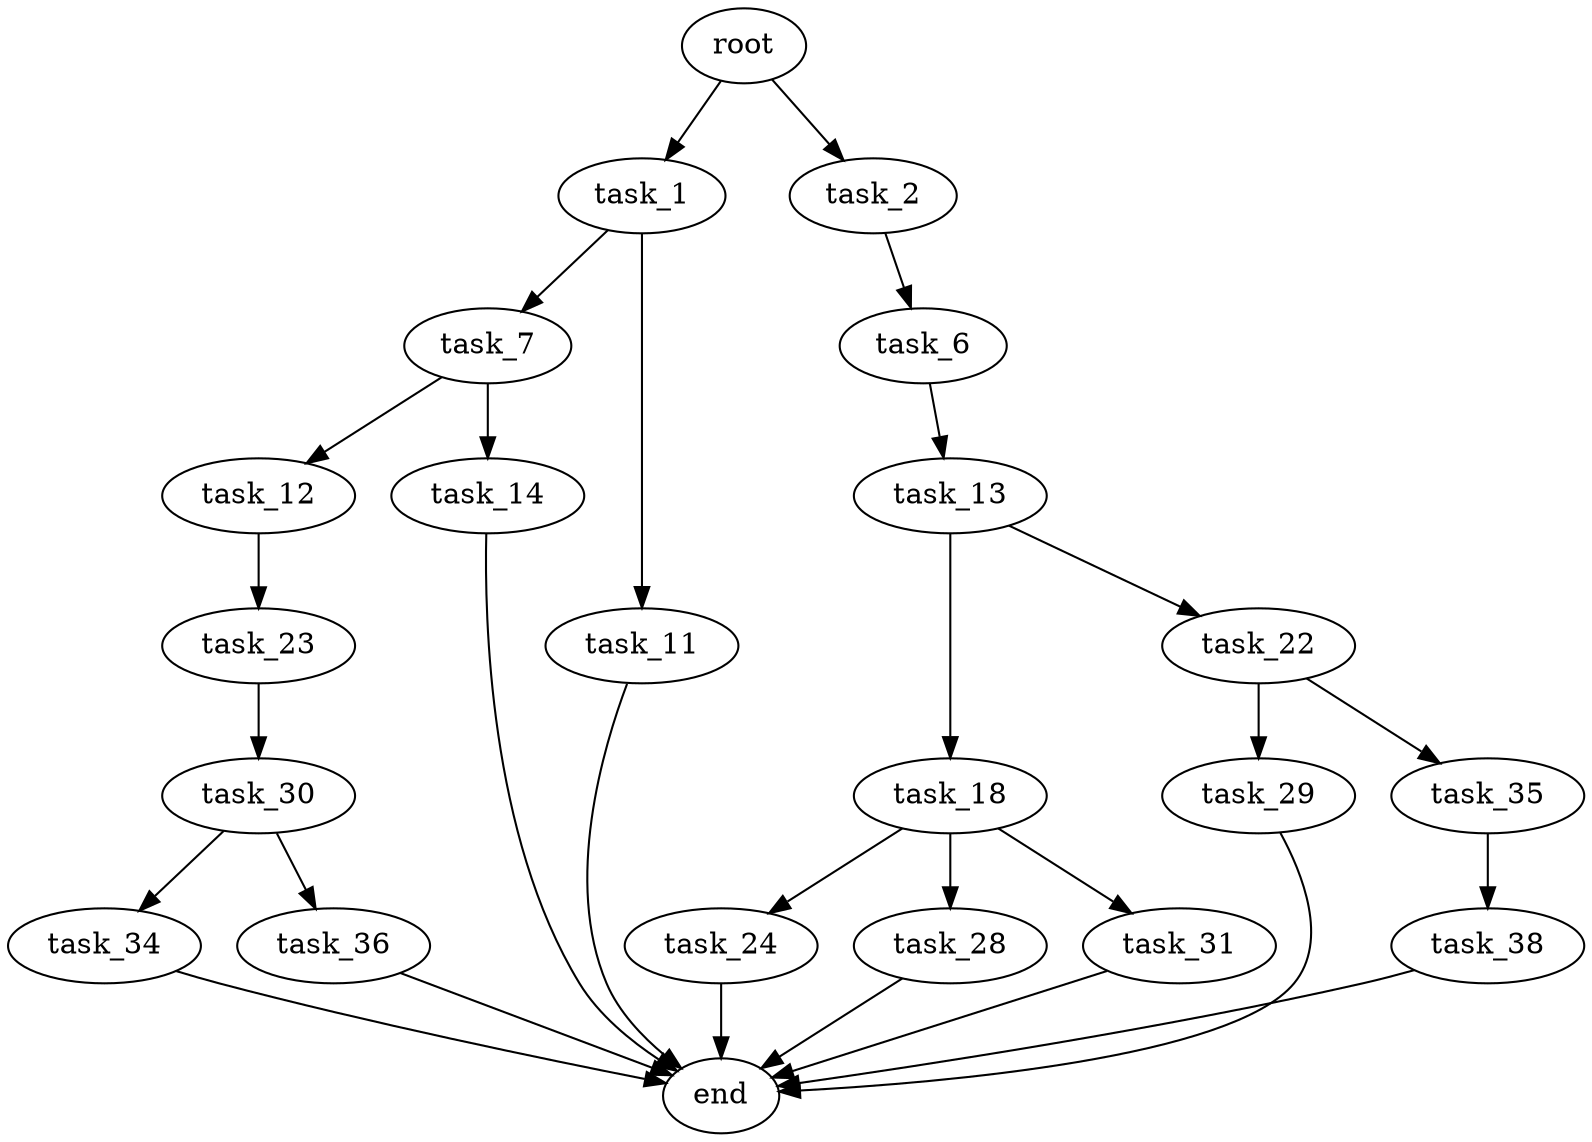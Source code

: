 digraph G {
  root [size="0.000000"];
  task_1 [size="1833960784.000000"];
  task_2 [size="86816443010.000000"];
  task_6 [size="40873460134.000000"];
  task_7 [size="549755813888.000000"];
  task_11 [size="28991029248.000000"];
  task_12 [size="79354743644.000000"];
  task_13 [size="778629519752.000000"];
  task_14 [size="23363441671.000000"];
  task_18 [size="782757789696.000000"];
  task_22 [size="231928233984.000000"];
  task_23 [size="1073741824000.000000"];
  task_24 [size="30884936148.000000"];
  task_28 [size="4135598583.000000"];
  task_29 [size="63053625026.000000"];
  task_30 [size="10716989649.000000"];
  task_31 [size="108593052542.000000"];
  task_34 [size="1073741824000.000000"];
  task_35 [size="48240542949.000000"];
  task_36 [size="367103694264.000000"];
  task_38 [size="211134149257.000000"];
  end [size="0.000000"];

  root -> task_1 [size="1.000000"];
  root -> task_2 [size="1.000000"];
  task_1 -> task_7 [size="134217728.000000"];
  task_1 -> task_11 [size="134217728.000000"];
  task_2 -> task_6 [size="134217728.000000"];
  task_6 -> task_13 [size="679477248.000000"];
  task_7 -> task_12 [size="536870912.000000"];
  task_7 -> task_14 [size="536870912.000000"];
  task_11 -> end [size="1.000000"];
  task_12 -> task_23 [size="75497472.000000"];
  task_13 -> task_18 [size="536870912.000000"];
  task_13 -> task_22 [size="536870912.000000"];
  task_14 -> end [size="1.000000"];
  task_18 -> task_24 [size="679477248.000000"];
  task_18 -> task_28 [size="679477248.000000"];
  task_18 -> task_31 [size="679477248.000000"];
  task_22 -> task_29 [size="301989888.000000"];
  task_22 -> task_35 [size="301989888.000000"];
  task_23 -> task_30 [size="838860800.000000"];
  task_24 -> end [size="1.000000"];
  task_28 -> end [size="1.000000"];
  task_29 -> end [size="1.000000"];
  task_30 -> task_34 [size="301989888.000000"];
  task_30 -> task_36 [size="301989888.000000"];
  task_31 -> end [size="1.000000"];
  task_34 -> end [size="1.000000"];
  task_35 -> task_38 [size="75497472.000000"];
  task_36 -> end [size="1.000000"];
  task_38 -> end [size="1.000000"];
}
